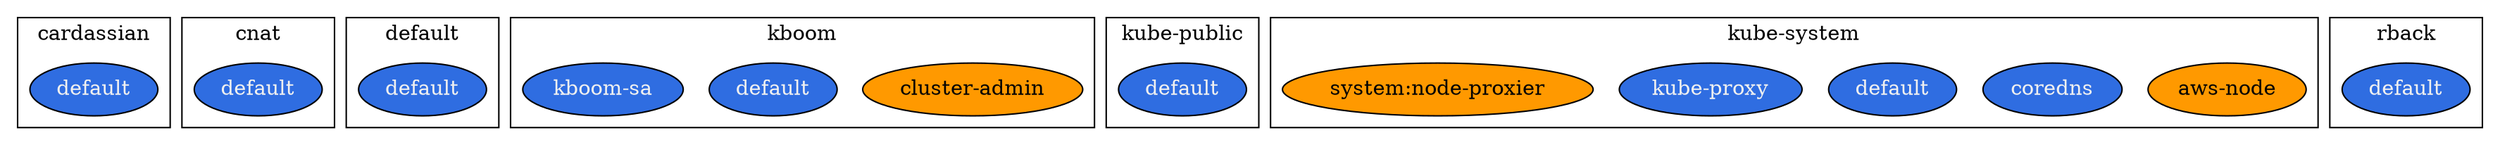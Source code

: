 digraph  {
        subgraph cluster_s2 {
                ID = "cluster_s2";
                label="cardassian";
                n7[fillcolor="#2f6de1",fontcolor="#f0f0f0",label="default",style="filled"];

        }subgraph cluster_s3 {
                ID = "cluster_s3";
                label="cnat";
                n8[fillcolor="#2f6de1",fontcolor="#f0f0f0",label="default",style="filled"];

        }subgraph cluster_s4 {
                ID = "cluster_s4";
                label="default";
                n9[fillcolor="#2f6de1",fontcolor="#f0f0f0",label="default",style="filled"];

        }subgraph cluster_s5 {
                ID = "cluster_s5";
                label="kboom";
                n12[fillcolor="#ff9900",fontcolor="#030303",label="cluster-admin",style="filled"];
                n10[fillcolor="#2f6de1",fontcolor="#f0f0f0",label="default",style="filled"];
                n11[fillcolor="#2f6de1",fontcolor="#f0f0f0",label="kboom-sa",style="filled"];

        }subgraph cluster_s6 {
                ID = "cluster_s6";
                label="kube-public";
                n13[fillcolor="#2f6de1",fontcolor="#f0f0f0",label="default",style="filled"];

        }subgraph cluster_s0 {
                ID = "cluster_s0";
                label="kube-system";
                n1[fillcolor="#ff9900",fontcolor="#030303",label="aws-node",style="filled"];
                n2[fillcolor="#2f6de1",fontcolor="#f0f0f0",label="coredns",style="filled"];
                n3[fillcolor="#2f6de1",fontcolor="#f0f0f0",label="default",style="filled"];
                n4[fillcolor="#2f6de1",fontcolor="#f0f0f0",label="kube-proxy",style="filled"];
                n5[fillcolor="#ff9900",fontcolor="#030303",label="system:node-proxier",style="filled"];

        }subgraph cluster_s1 {
                ID = "cluster_s1";
                label="rback";
                n6[fillcolor="#2f6de1",fontcolor="#f0f0f0",label="default",style="filled"];

        }

}